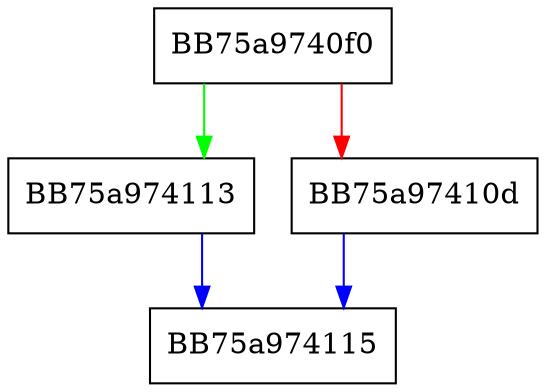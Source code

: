 digraph _Get_deleter {
  node [shape="box"];
  graph [splines=ortho];
  BB75a9740f0 -> BB75a974113 [color="green"];
  BB75a9740f0 -> BB75a97410d [color="red"];
  BB75a97410d -> BB75a974115 [color="blue"];
  BB75a974113 -> BB75a974115 [color="blue"];
}